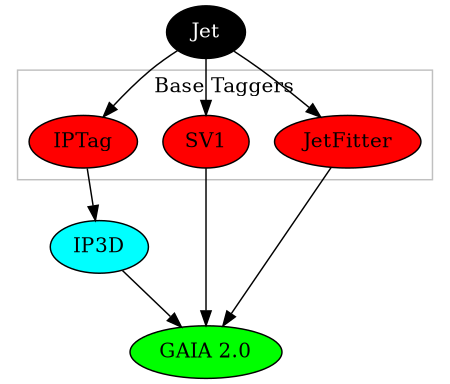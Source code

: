 digraph g { 

graph [size = "3, 3"]
//label="Atlas Flavor Tagging Framework"
jet  [label="Jet", fontcolor=white, style=filled, fillcolor=black]; 

subgraph cluster_0{ 
rank=same
label="Base Taggers"
color=gray
iptag      [label="IPTag"     , style=filled, fillcolor=red]
svtag      [label="SV1"       , style=filled, fillcolor=red]
jetfitter  [label="JetFitter" , style=filled, fillcolor=red]
}			
jet -> iptag
jet -> svtag
jet -> jetfitter

//subgraph {rank=same
ip3d    [ label="IP3D"   , style=filled, fillcolor = cyan]
sometag [ label="GAIA 2.0"   , style=filled, fillcolor = green]
iptag -> ip3d
ip3d -> sometag
svtag -> sometag
jetfitter -> sometag

}
